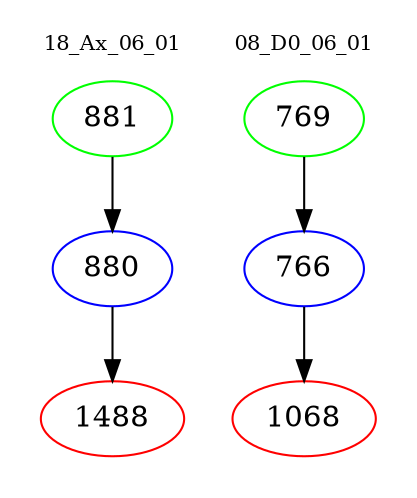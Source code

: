 digraph{
subgraph cluster_0 {
color = white
label = "18_Ax_06_01";
fontsize=10;
T0_881 [label="881", color="green"]
T0_881 -> T0_880 [color="black"]
T0_880 [label="880", color="blue"]
T0_880 -> T0_1488 [color="black"]
T0_1488 [label="1488", color="red"]
}
subgraph cluster_1 {
color = white
label = "08_D0_06_01";
fontsize=10;
T1_769 [label="769", color="green"]
T1_769 -> T1_766 [color="black"]
T1_766 [label="766", color="blue"]
T1_766 -> T1_1068 [color="black"]
T1_1068 [label="1068", color="red"]
}
}
